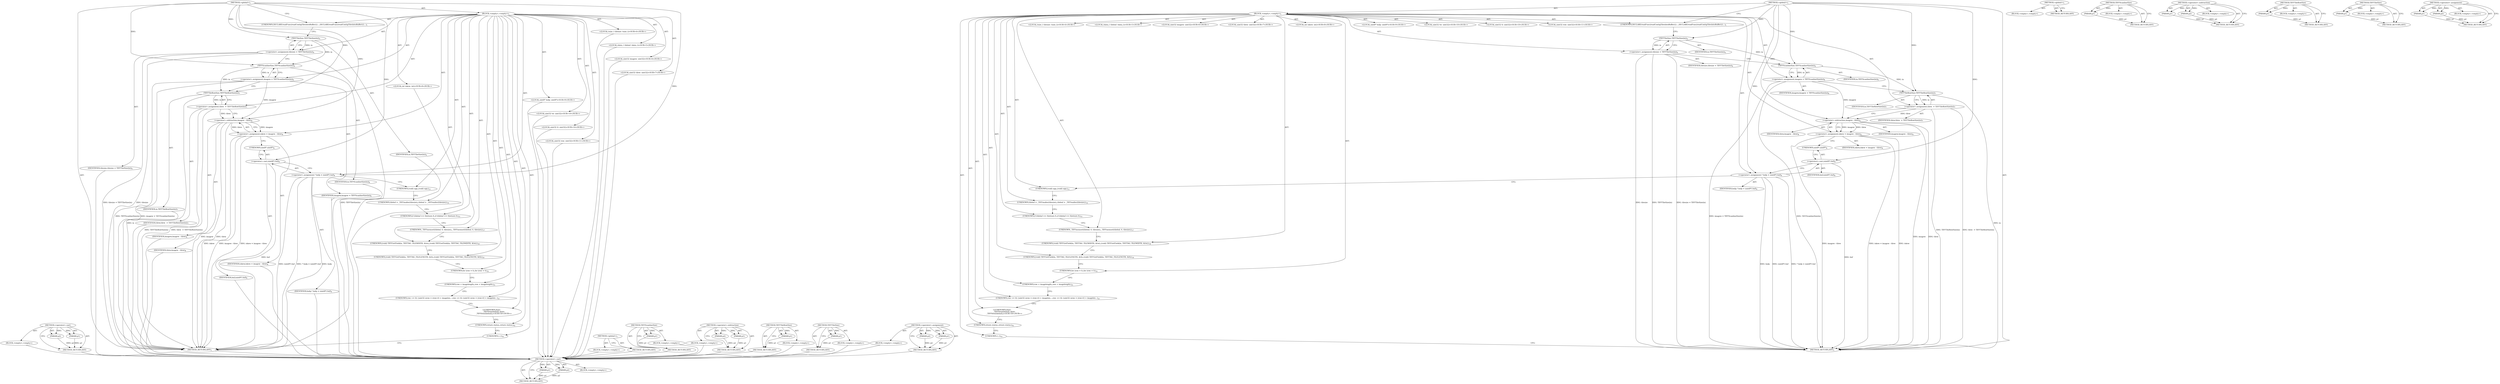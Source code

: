 digraph "&lt;operator&gt;.assignment" {
vulnerable_95 [label=<(METHOD,&lt;operator&gt;.cast)>];
vulnerable_96 [label=<(PARAM,p1)>];
vulnerable_97 [label=<(PARAM,p2)>];
vulnerable_98 [label=<(BLOCK,&lt;empty&gt;,&lt;empty&gt;)>];
vulnerable_99 [label=<(METHOD_RETURN,ANY)>];
vulnerable_6 [label=<(METHOD,&lt;global&gt;)<SUB>1</SUB>>];
vulnerable_7 [label=<(BLOCK,&lt;empty&gt;,&lt;empty&gt;)<SUB>1</SUB>>];
vulnerable_8 [label=<(UNKNOWN,DECLAREreadFunc(readContigTilesIntoBuffer)
{
	i...,DECLAREreadFunc(readContigTilesIntoBuffer)
{
	i...)<SUB>1</SUB>>];
vulnerable_9 [label="<(LOCAL,tsize_t tilesize: tsize_t)<SUB>4</SUB>>"];
vulnerable_10 [label=<(&lt;operator&gt;.assignment,tilesize = TIFFTileSize(in))<SUB>4</SUB>>];
vulnerable_11 [label=<(IDENTIFIER,tilesize,tilesize = TIFFTileSize(in))<SUB>4</SUB>>];
vulnerable_12 [label=<(TIFFTileSize,TIFFTileSize(in))<SUB>4</SUB>>];
vulnerable_13 [label=<(IDENTIFIER,in,TIFFTileSize(in))<SUB>4</SUB>>];
vulnerable_14 [label="<(LOCAL,tdata_t tilebuf: tdata_t)<SUB>5</SUB>>"];
vulnerable_15 [label="<(LOCAL,uint32 imagew: uint32)<SUB>6</SUB>>"];
vulnerable_16 [label=<(&lt;operator&gt;.assignment,imagew = TIFFScanlineSize(in))<SUB>6</SUB>>];
vulnerable_17 [label=<(IDENTIFIER,imagew,imagew = TIFFScanlineSize(in))<SUB>6</SUB>>];
vulnerable_18 [label=<(TIFFScanlineSize,TIFFScanlineSize(in))<SUB>6</SUB>>];
vulnerable_19 [label=<(IDENTIFIER,in,TIFFScanlineSize(in))<SUB>6</SUB>>];
vulnerable_20 [label="<(LOCAL,uint32 tilew: uint32)<SUB>7</SUB>>"];
vulnerable_21 [label=<(&lt;operator&gt;.assignment,tilew  = TIFFTileRowSize(in))<SUB>7</SUB>>];
vulnerable_22 [label=<(IDENTIFIER,tilew,tilew  = TIFFTileRowSize(in))<SUB>7</SUB>>];
vulnerable_23 [label=<(TIFFTileRowSize,TIFFTileRowSize(in))<SUB>7</SUB>>];
vulnerable_24 [label=<(IDENTIFIER,in,TIFFTileRowSize(in))<SUB>7</SUB>>];
vulnerable_25 [label="<(LOCAL,int iskew: int)<SUB>8</SUB>>"];
vulnerable_26 [label=<(&lt;operator&gt;.assignment,iskew = imagew - tilew)<SUB>8</SUB>>];
vulnerable_27 [label=<(IDENTIFIER,iskew,iskew = imagew - tilew)<SUB>8</SUB>>];
vulnerable_28 [label=<(&lt;operator&gt;.subtraction,imagew - tilew)<SUB>8</SUB>>];
vulnerable_29 [label=<(IDENTIFIER,imagew,imagew - tilew)<SUB>8</SUB>>];
vulnerable_30 [label=<(IDENTIFIER,tilew,imagew - tilew)<SUB>8</SUB>>];
vulnerable_31 [label="<(LOCAL,uint8* bufp: uint8*)<SUB>9</SUB>>"];
vulnerable_32 [label=<(&lt;operator&gt;.assignment,* bufp = (uint8*) buf)<SUB>9</SUB>>];
vulnerable_33 [label=<(IDENTIFIER,bufp,* bufp = (uint8*) buf)<SUB>9</SUB>>];
vulnerable_34 [label=<(&lt;operator&gt;.cast,(uint8*) buf)<SUB>9</SUB>>];
vulnerable_35 [label=<(UNKNOWN,uint8*,uint8*)<SUB>9</SUB>>];
vulnerable_36 [label=<(IDENTIFIER,buf,(uint8*) buf)<SUB>9</SUB>>];
vulnerable_37 [label="<(LOCAL,uint32 tw: uint32)<SUB>10</SUB>>"];
vulnerable_38 [label="<(LOCAL,uint32 tl: uint32)<SUB>10</SUB>>"];
vulnerable_39 [label="<(LOCAL,uint32 row: uint32)<SUB>11</SUB>>"];
vulnerable_40 [label=<(UNKNOWN,(void) spp;,(void) spp;)<SUB>13</SUB>>];
vulnerable_41 [label=<(UNKNOWN,tilebuf = _TIFFmalloc(tilesize);,tilebuf = _TIFFmalloc(tilesize);)<SUB>14</SUB>>];
vulnerable_42 [label=<(UNKNOWN,if (tilebuf == 0)
		return 0;,if (tilebuf == 0)
		return 0;)<SUB>15</SUB>>];
vulnerable_43 [label=<(UNKNOWN,_TIFFmemset(tilebuf, 0, tilesize);,_TIFFmemset(tilebuf, 0, tilesize);)<SUB>17</SUB>>];
vulnerable_44 [label=<(UNKNOWN,(void) TIFFGetField(in, TIFFTAG_TILEWIDTH, &amp;tw);,(void) TIFFGetField(in, TIFFTAG_TILEWIDTH, &amp;tw);)<SUB>18</SUB>>];
vulnerable_45 [label=<(UNKNOWN,(void) TIFFGetField(in, TIFFTAG_TILELENGTH, &amp;tl);,(void) TIFFGetField(in, TIFFTAG_TILELENGTH, &amp;tl);)<SUB>19</SUB>>];
vulnerable_46 [label=<(UNKNOWN,for (row = 0;,for (row = 0;)<SUB>21</SUB>>];
vulnerable_47 [label=<(UNKNOWN,row &lt; imagelength;,row &lt; imagelength;)<SUB>21</SUB>>];
vulnerable_48 [label=<(UNKNOWN,row += tl) {
		uint32 nrow = (row+tl &gt; imagelen...,row += tl) {
		uint32 nrow = (row+tl &gt; imagelen...)<SUB>21</SUB>>];
vulnerable_49 [label="<(UNKNOWN,done:
	_TIFFfree(tilebuf);,done:
	_TIFFfree(tilebuf);)<SUB>50</SUB>>"];
vulnerable_50 [label=<(UNKNOWN,return status;,return status;)<SUB>52</SUB>>];
vulnerable_51 [label=<(UNKNOWN,},})<SUB>53</SUB>>];
vulnerable_52 [label=<(METHOD_RETURN,ANY)<SUB>1</SUB>>];
vulnerable_67 [label=<(METHOD,&lt;global&gt;)<SUB>1</SUB>>];
vulnerable_68 [label=<(BLOCK,&lt;empty&gt;,&lt;empty&gt;)>];
vulnerable_69 [label=<(METHOD_RETURN,ANY)>];
vulnerable_82 [label=<(METHOD,TIFFScanlineSize)>];
vulnerable_83 [label=<(PARAM,p1)>];
vulnerable_84 [label=<(BLOCK,&lt;empty&gt;,&lt;empty&gt;)>];
vulnerable_85 [label=<(METHOD_RETURN,ANY)>];
vulnerable_90 [label=<(METHOD,&lt;operator&gt;.subtraction)>];
vulnerable_91 [label=<(PARAM,p1)>];
vulnerable_92 [label=<(PARAM,p2)>];
vulnerable_93 [label=<(BLOCK,&lt;empty&gt;,&lt;empty&gt;)>];
vulnerable_94 [label=<(METHOD_RETURN,ANY)>];
vulnerable_86 [label=<(METHOD,TIFFTileRowSize)>];
vulnerable_87 [label=<(PARAM,p1)>];
vulnerable_88 [label=<(BLOCK,&lt;empty&gt;,&lt;empty&gt;)>];
vulnerable_89 [label=<(METHOD_RETURN,ANY)>];
vulnerable_78 [label=<(METHOD,TIFFTileSize)>];
vulnerable_79 [label=<(PARAM,p1)>];
vulnerable_80 [label=<(BLOCK,&lt;empty&gt;,&lt;empty&gt;)>];
vulnerable_81 [label=<(METHOD_RETURN,ANY)>];
vulnerable_73 [label=<(METHOD,&lt;operator&gt;.assignment)>];
vulnerable_74 [label=<(PARAM,p1)>];
vulnerable_75 [label=<(PARAM,p2)>];
vulnerable_76 [label=<(BLOCK,&lt;empty&gt;,&lt;empty&gt;)>];
vulnerable_77 [label=<(METHOD_RETURN,ANY)>];
fixed_95 [label=<(METHOD,&lt;operator&gt;.cast)>];
fixed_96 [label=<(PARAM,p1)>];
fixed_97 [label=<(PARAM,p2)>];
fixed_98 [label=<(BLOCK,&lt;empty&gt;,&lt;empty&gt;)>];
fixed_99 [label=<(METHOD_RETURN,ANY)>];
fixed_6 [label=<(METHOD,&lt;global&gt;)<SUB>1</SUB>>];
fixed_7 [label=<(BLOCK,&lt;empty&gt;,&lt;empty&gt;)<SUB>1</SUB>>];
fixed_8 [label=<(UNKNOWN,DECLAREreadFunc(readContigTilesIntoBuffer)
{
	i...,DECLAREreadFunc(readContigTilesIntoBuffer)
{
	i...)<SUB>1</SUB>>];
fixed_9 [label="<(LOCAL,tsize_t tilesize: tsize_t)<SUB>4</SUB>>"];
fixed_10 [label=<(&lt;operator&gt;.assignment,tilesize = TIFFTileSize(in))<SUB>4</SUB>>];
fixed_11 [label=<(IDENTIFIER,tilesize,tilesize = TIFFTileSize(in))<SUB>4</SUB>>];
fixed_12 [label=<(TIFFTileSize,TIFFTileSize(in))<SUB>4</SUB>>];
fixed_13 [label=<(IDENTIFIER,in,TIFFTileSize(in))<SUB>4</SUB>>];
fixed_14 [label="<(LOCAL,tdata_t tilebuf: tdata_t)<SUB>5</SUB>>"];
fixed_15 [label="<(LOCAL,uint32 imagew: uint32)<SUB>6</SUB>>"];
fixed_16 [label=<(&lt;operator&gt;.assignment,imagew = TIFFScanlineSize(in))<SUB>6</SUB>>];
fixed_17 [label=<(IDENTIFIER,imagew,imagew = TIFFScanlineSize(in))<SUB>6</SUB>>];
fixed_18 [label=<(TIFFScanlineSize,TIFFScanlineSize(in))<SUB>6</SUB>>];
fixed_19 [label=<(IDENTIFIER,in,TIFFScanlineSize(in))<SUB>6</SUB>>];
fixed_20 [label="<(LOCAL,uint32 tilew: uint32)<SUB>7</SUB>>"];
fixed_21 [label=<(&lt;operator&gt;.assignment,tilew  = TIFFTileRowSize(in))<SUB>7</SUB>>];
fixed_22 [label=<(IDENTIFIER,tilew,tilew  = TIFFTileRowSize(in))<SUB>7</SUB>>];
fixed_23 [label=<(TIFFTileRowSize,TIFFTileRowSize(in))<SUB>7</SUB>>];
fixed_24 [label=<(IDENTIFIER,in,TIFFTileRowSize(in))<SUB>7</SUB>>];
fixed_25 [label="<(LOCAL,int iskew: int)<SUB>8</SUB>>"];
fixed_26 [label=<(&lt;operator&gt;.assignment,iskew = imagew - tilew)<SUB>8</SUB>>];
fixed_27 [label=<(IDENTIFIER,iskew,iskew = imagew - tilew)<SUB>8</SUB>>];
fixed_28 [label=<(&lt;operator&gt;.subtraction,imagew - tilew)<SUB>8</SUB>>];
fixed_29 [label=<(IDENTIFIER,imagew,imagew - tilew)<SUB>8</SUB>>];
fixed_30 [label=<(IDENTIFIER,tilew,imagew - tilew)<SUB>8</SUB>>];
fixed_31 [label="<(LOCAL,uint8* bufp: uint8*)<SUB>9</SUB>>"];
fixed_32 [label=<(&lt;operator&gt;.assignment,* bufp = (uint8*) buf)<SUB>9</SUB>>];
fixed_33 [label=<(IDENTIFIER,bufp,* bufp = (uint8*) buf)<SUB>9</SUB>>];
fixed_34 [label=<(&lt;operator&gt;.cast,(uint8*) buf)<SUB>9</SUB>>];
fixed_35 [label=<(UNKNOWN,uint8*,uint8*)<SUB>9</SUB>>];
fixed_36 [label=<(IDENTIFIER,buf,(uint8*) buf)<SUB>9</SUB>>];
fixed_37 [label="<(LOCAL,uint32 tw: uint32)<SUB>10</SUB>>"];
fixed_38 [label="<(LOCAL,uint32 tl: uint32)<SUB>10</SUB>>"];
fixed_39 [label="<(LOCAL,uint32 row: uint32)<SUB>11</SUB>>"];
fixed_40 [label=<(UNKNOWN,(void) spp;,(void) spp;)<SUB>13</SUB>>];
fixed_41 [label=<(UNKNOWN,tilebuf = _TIFFmalloc(tilesize);,tilebuf = _TIFFmalloc(tilesize);)<SUB>14</SUB>>];
fixed_42 [label=<(UNKNOWN,if (tilebuf == 0)
		return 0;,if (tilebuf == 0)
		return 0;)<SUB>15</SUB>>];
fixed_43 [label=<(UNKNOWN,_TIFFmemset(tilebuf, 0, tilesize);,_TIFFmemset(tilebuf, 0, tilesize);)<SUB>17</SUB>>];
fixed_44 [label=<(UNKNOWN,(void) TIFFGetField(in, TIFFTAG_TILEWIDTH, &amp;tw);,(void) TIFFGetField(in, TIFFTAG_TILEWIDTH, &amp;tw);)<SUB>18</SUB>>];
fixed_45 [label=<(UNKNOWN,(void) TIFFGetField(in, TIFFTAG_TILELENGTH, &amp;tl);,(void) TIFFGetField(in, TIFFTAG_TILELENGTH, &amp;tl);)<SUB>19</SUB>>];
fixed_46 [label=<(UNKNOWN,for (row = 0;,for (row = 0;)<SUB>21</SUB>>];
fixed_47 [label=<(UNKNOWN,row &lt; imagelength;,row &lt; imagelength;)<SUB>21</SUB>>];
fixed_48 [label=<(UNKNOWN,row += tl) {
		uint32 nrow = (row+tl &gt; imagelen...,row += tl) {
		uint32 nrow = (row+tl &gt; imagelen...)<SUB>21</SUB>>];
fixed_49 [label="<(UNKNOWN,done:
	_TIFFfree(tilebuf);,done:
	_TIFFfree(tilebuf);)<SUB>50</SUB>>"];
fixed_50 [label=<(UNKNOWN,return status;,return status;)<SUB>52</SUB>>];
fixed_51 [label=<(UNKNOWN,},})<SUB>53</SUB>>];
fixed_52 [label=<(METHOD_RETURN,ANY)<SUB>1</SUB>>];
fixed_67 [label=<(METHOD,&lt;global&gt;)<SUB>1</SUB>>];
fixed_68 [label=<(BLOCK,&lt;empty&gt;,&lt;empty&gt;)>];
fixed_69 [label=<(METHOD_RETURN,ANY)>];
fixed_82 [label=<(METHOD,TIFFScanlineSize)>];
fixed_83 [label=<(PARAM,p1)>];
fixed_84 [label=<(BLOCK,&lt;empty&gt;,&lt;empty&gt;)>];
fixed_85 [label=<(METHOD_RETURN,ANY)>];
fixed_90 [label=<(METHOD,&lt;operator&gt;.subtraction)>];
fixed_91 [label=<(PARAM,p1)>];
fixed_92 [label=<(PARAM,p2)>];
fixed_93 [label=<(BLOCK,&lt;empty&gt;,&lt;empty&gt;)>];
fixed_94 [label=<(METHOD_RETURN,ANY)>];
fixed_86 [label=<(METHOD,TIFFTileRowSize)>];
fixed_87 [label=<(PARAM,p1)>];
fixed_88 [label=<(BLOCK,&lt;empty&gt;,&lt;empty&gt;)>];
fixed_89 [label=<(METHOD_RETURN,ANY)>];
fixed_78 [label=<(METHOD,TIFFTileSize)>];
fixed_79 [label=<(PARAM,p1)>];
fixed_80 [label=<(BLOCK,&lt;empty&gt;,&lt;empty&gt;)>];
fixed_81 [label=<(METHOD_RETURN,ANY)>];
fixed_73 [label=<(METHOD,&lt;operator&gt;.assignment)>];
fixed_74 [label=<(PARAM,p1)>];
fixed_75 [label=<(PARAM,p2)>];
fixed_76 [label=<(BLOCK,&lt;empty&gt;,&lt;empty&gt;)>];
fixed_77 [label=<(METHOD_RETURN,ANY)>];
vulnerable_95 -> vulnerable_96  [key=0, label="AST: "];
vulnerable_95 -> vulnerable_96  [key=1, label="DDG: "];
vulnerable_95 -> vulnerable_98  [key=0, label="AST: "];
vulnerable_95 -> vulnerable_97  [key=0, label="AST: "];
vulnerable_95 -> vulnerable_97  [key=1, label="DDG: "];
vulnerable_95 -> vulnerable_99  [key=0, label="AST: "];
vulnerable_95 -> vulnerable_99  [key=1, label="CFG: "];
vulnerable_96 -> vulnerable_99  [key=0, label="DDG: p1"];
vulnerable_97 -> vulnerable_99  [key=0, label="DDG: p2"];
vulnerable_98 -> fixed_95  [key=0];
vulnerable_99 -> fixed_95  [key=0];
vulnerable_6 -> vulnerable_7  [key=0, label="AST: "];
vulnerable_6 -> vulnerable_52  [key=0, label="AST: "];
vulnerable_6 -> vulnerable_8  [key=0, label="CFG: "];
vulnerable_6 -> vulnerable_32  [key=0, label="DDG: "];
vulnerable_6 -> vulnerable_12  [key=0, label="DDG: "];
vulnerable_6 -> vulnerable_18  [key=0, label="DDG: "];
vulnerable_6 -> vulnerable_23  [key=0, label="DDG: "];
vulnerable_6 -> vulnerable_28  [key=0, label="DDG: "];
vulnerable_6 -> vulnerable_34  [key=0, label="DDG: "];
vulnerable_7 -> vulnerable_8  [key=0, label="AST: "];
vulnerable_7 -> vulnerable_9  [key=0, label="AST: "];
vulnerable_7 -> vulnerable_10  [key=0, label="AST: "];
vulnerable_7 -> vulnerable_14  [key=0, label="AST: "];
vulnerable_7 -> vulnerable_15  [key=0, label="AST: "];
vulnerable_7 -> vulnerable_16  [key=0, label="AST: "];
vulnerable_7 -> vulnerable_20  [key=0, label="AST: "];
vulnerable_7 -> vulnerable_21  [key=0, label="AST: "];
vulnerable_7 -> vulnerable_25  [key=0, label="AST: "];
vulnerable_7 -> vulnerable_26  [key=0, label="AST: "];
vulnerable_7 -> vulnerable_31  [key=0, label="AST: "];
vulnerable_7 -> vulnerable_32  [key=0, label="AST: "];
vulnerable_7 -> vulnerable_37  [key=0, label="AST: "];
vulnerable_7 -> vulnerable_38  [key=0, label="AST: "];
vulnerable_7 -> vulnerable_39  [key=0, label="AST: "];
vulnerable_7 -> vulnerable_40  [key=0, label="AST: "];
vulnerable_7 -> vulnerable_41  [key=0, label="AST: "];
vulnerable_7 -> vulnerable_42  [key=0, label="AST: "];
vulnerable_7 -> vulnerable_43  [key=0, label="AST: "];
vulnerable_7 -> vulnerable_44  [key=0, label="AST: "];
vulnerable_7 -> vulnerable_45  [key=0, label="AST: "];
vulnerable_7 -> vulnerable_46  [key=0, label="AST: "];
vulnerable_7 -> vulnerable_47  [key=0, label="AST: "];
vulnerable_7 -> vulnerable_48  [key=0, label="AST: "];
vulnerable_7 -> vulnerable_49  [key=0, label="AST: "];
vulnerable_7 -> vulnerable_50  [key=0, label="AST: "];
vulnerable_7 -> vulnerable_51  [key=0, label="AST: "];
vulnerable_8 -> vulnerable_12  [key=0, label="CFG: "];
vulnerable_9 -> fixed_95  [key=0];
vulnerable_10 -> vulnerable_11  [key=0, label="AST: "];
vulnerable_10 -> vulnerable_12  [key=0, label="AST: "];
vulnerable_10 -> vulnerable_18  [key=0, label="CFG: "];
vulnerable_10 -> vulnerable_52  [key=0, label="DDG: tilesize"];
vulnerable_10 -> vulnerable_52  [key=1, label="DDG: TIFFTileSize(in)"];
vulnerable_10 -> vulnerable_52  [key=2, label="DDG: tilesize = TIFFTileSize(in)"];
vulnerable_11 -> fixed_95  [key=0];
vulnerable_12 -> vulnerable_13  [key=0, label="AST: "];
vulnerable_12 -> vulnerable_10  [key=0, label="CFG: "];
vulnerable_12 -> vulnerable_10  [key=1, label="DDG: in"];
vulnerable_12 -> vulnerable_18  [key=0, label="DDG: in"];
vulnerable_13 -> fixed_95  [key=0];
vulnerable_14 -> fixed_95  [key=0];
vulnerable_15 -> fixed_95  [key=0];
vulnerable_16 -> vulnerable_17  [key=0, label="AST: "];
vulnerable_16 -> vulnerable_18  [key=0, label="AST: "];
vulnerable_16 -> vulnerable_23  [key=0, label="CFG: "];
vulnerable_16 -> vulnerable_52  [key=0, label="DDG: TIFFScanlineSize(in)"];
vulnerable_16 -> vulnerable_52  [key=1, label="DDG: imagew = TIFFScanlineSize(in)"];
vulnerable_16 -> vulnerable_28  [key=0, label="DDG: imagew"];
vulnerable_17 -> fixed_95  [key=0];
vulnerable_18 -> vulnerable_19  [key=0, label="AST: "];
vulnerable_18 -> vulnerable_16  [key=0, label="CFG: "];
vulnerable_18 -> vulnerable_16  [key=1, label="DDG: in"];
vulnerable_18 -> vulnerable_23  [key=0, label="DDG: in"];
vulnerable_19 -> fixed_95  [key=0];
vulnerable_20 -> fixed_95  [key=0];
vulnerable_21 -> vulnerable_22  [key=0, label="AST: "];
vulnerable_21 -> vulnerable_23  [key=0, label="AST: "];
vulnerable_21 -> vulnerable_28  [key=0, label="CFG: "];
vulnerable_21 -> vulnerable_28  [key=1, label="DDG: tilew"];
vulnerable_21 -> vulnerable_52  [key=0, label="DDG: TIFFTileRowSize(in)"];
vulnerable_21 -> vulnerable_52  [key=1, label="DDG: tilew  = TIFFTileRowSize(in)"];
vulnerable_22 -> fixed_95  [key=0];
vulnerable_23 -> vulnerable_24  [key=0, label="AST: "];
vulnerable_23 -> vulnerable_21  [key=0, label="CFG: "];
vulnerable_23 -> vulnerable_21  [key=1, label="DDG: in"];
vulnerable_23 -> vulnerable_52  [key=0, label="DDG: in"];
vulnerable_24 -> fixed_95  [key=0];
vulnerable_25 -> fixed_95  [key=0];
vulnerable_26 -> vulnerable_27  [key=0, label="AST: "];
vulnerable_26 -> vulnerable_28  [key=0, label="AST: "];
vulnerable_26 -> vulnerable_35  [key=0, label="CFG: "];
vulnerable_26 -> vulnerable_52  [key=0, label="DDG: iskew"];
vulnerable_26 -> vulnerable_52  [key=1, label="DDG: imagew - tilew"];
vulnerable_26 -> vulnerable_52  [key=2, label="DDG: iskew = imagew - tilew"];
vulnerable_27 -> fixed_95  [key=0];
vulnerable_28 -> vulnerable_29  [key=0, label="AST: "];
vulnerable_28 -> vulnerable_30  [key=0, label="AST: "];
vulnerable_28 -> vulnerable_26  [key=0, label="CFG: "];
vulnerable_28 -> vulnerable_26  [key=1, label="DDG: imagew"];
vulnerable_28 -> vulnerable_26  [key=2, label="DDG: tilew"];
vulnerable_28 -> vulnerable_52  [key=0, label="DDG: imagew"];
vulnerable_28 -> vulnerable_52  [key=1, label="DDG: tilew"];
vulnerable_29 -> fixed_95  [key=0];
vulnerable_30 -> fixed_95  [key=0];
vulnerable_31 -> fixed_95  [key=0];
vulnerable_32 -> vulnerable_33  [key=0, label="AST: "];
vulnerable_32 -> vulnerable_34  [key=0, label="AST: "];
vulnerable_32 -> vulnerable_40  [key=0, label="CFG: "];
vulnerable_32 -> vulnerable_52  [key=0, label="DDG: bufp"];
vulnerable_32 -> vulnerable_52  [key=1, label="DDG: (uint8*) buf"];
vulnerable_32 -> vulnerable_52  [key=2, label="DDG: * bufp = (uint8*) buf"];
vulnerable_33 -> fixed_95  [key=0];
vulnerable_34 -> vulnerable_35  [key=0, label="AST: "];
vulnerable_34 -> vulnerable_36  [key=0, label="AST: "];
vulnerable_34 -> vulnerable_32  [key=0, label="CFG: "];
vulnerable_34 -> vulnerable_52  [key=0, label="DDG: buf"];
vulnerable_35 -> vulnerable_34  [key=0, label="CFG: "];
vulnerable_36 -> fixed_95  [key=0];
vulnerable_37 -> fixed_95  [key=0];
vulnerable_38 -> fixed_95  [key=0];
vulnerable_39 -> fixed_95  [key=0];
vulnerable_40 -> vulnerable_41  [key=0, label="CFG: "];
vulnerable_41 -> vulnerable_42  [key=0, label="CFG: "];
vulnerable_42 -> vulnerable_43  [key=0, label="CFG: "];
vulnerable_43 -> vulnerable_44  [key=0, label="CFG: "];
vulnerable_44 -> vulnerable_45  [key=0, label="CFG: "];
vulnerable_45 -> vulnerable_46  [key=0, label="CFG: "];
vulnerable_46 -> vulnerable_47  [key=0, label="CFG: "];
vulnerable_47 -> vulnerable_48  [key=0, label="CFG: "];
vulnerable_48 -> vulnerable_49  [key=0, label="CFG: "];
vulnerable_49 -> vulnerable_50  [key=0, label="CFG: "];
vulnerable_50 -> vulnerable_51  [key=0, label="CFG: "];
vulnerable_51 -> vulnerable_52  [key=0, label="CFG: "];
vulnerable_52 -> fixed_95  [key=0];
vulnerable_67 -> vulnerable_68  [key=0, label="AST: "];
vulnerable_67 -> vulnerable_69  [key=0, label="AST: "];
vulnerable_67 -> vulnerable_69  [key=1, label="CFG: "];
vulnerable_68 -> fixed_95  [key=0];
vulnerable_69 -> fixed_95  [key=0];
vulnerable_82 -> vulnerable_83  [key=0, label="AST: "];
vulnerable_82 -> vulnerable_83  [key=1, label="DDG: "];
vulnerable_82 -> vulnerable_84  [key=0, label="AST: "];
vulnerable_82 -> vulnerable_85  [key=0, label="AST: "];
vulnerable_82 -> vulnerable_85  [key=1, label="CFG: "];
vulnerable_83 -> vulnerable_85  [key=0, label="DDG: p1"];
vulnerable_84 -> fixed_95  [key=0];
vulnerable_85 -> fixed_95  [key=0];
vulnerable_90 -> vulnerable_91  [key=0, label="AST: "];
vulnerable_90 -> vulnerable_91  [key=1, label="DDG: "];
vulnerable_90 -> vulnerable_93  [key=0, label="AST: "];
vulnerable_90 -> vulnerable_92  [key=0, label="AST: "];
vulnerable_90 -> vulnerable_92  [key=1, label="DDG: "];
vulnerable_90 -> vulnerable_94  [key=0, label="AST: "];
vulnerable_90 -> vulnerable_94  [key=1, label="CFG: "];
vulnerable_91 -> vulnerable_94  [key=0, label="DDG: p1"];
vulnerable_92 -> vulnerable_94  [key=0, label="DDG: p2"];
vulnerable_93 -> fixed_95  [key=0];
vulnerable_94 -> fixed_95  [key=0];
vulnerable_86 -> vulnerable_87  [key=0, label="AST: "];
vulnerable_86 -> vulnerable_87  [key=1, label="DDG: "];
vulnerable_86 -> vulnerable_88  [key=0, label="AST: "];
vulnerable_86 -> vulnerable_89  [key=0, label="AST: "];
vulnerable_86 -> vulnerable_89  [key=1, label="CFG: "];
vulnerable_87 -> vulnerable_89  [key=0, label="DDG: p1"];
vulnerable_88 -> fixed_95  [key=0];
vulnerable_89 -> fixed_95  [key=0];
vulnerable_78 -> vulnerable_79  [key=0, label="AST: "];
vulnerable_78 -> vulnerable_79  [key=1, label="DDG: "];
vulnerable_78 -> vulnerable_80  [key=0, label="AST: "];
vulnerable_78 -> vulnerable_81  [key=0, label="AST: "];
vulnerable_78 -> vulnerable_81  [key=1, label="CFG: "];
vulnerable_79 -> vulnerable_81  [key=0, label="DDG: p1"];
vulnerable_80 -> fixed_95  [key=0];
vulnerable_81 -> fixed_95  [key=0];
vulnerable_73 -> vulnerable_74  [key=0, label="AST: "];
vulnerable_73 -> vulnerable_74  [key=1, label="DDG: "];
vulnerable_73 -> vulnerable_76  [key=0, label="AST: "];
vulnerable_73 -> vulnerable_75  [key=0, label="AST: "];
vulnerable_73 -> vulnerable_75  [key=1, label="DDG: "];
vulnerable_73 -> vulnerable_77  [key=0, label="AST: "];
vulnerable_73 -> vulnerable_77  [key=1, label="CFG: "];
vulnerable_74 -> vulnerable_77  [key=0, label="DDG: p1"];
vulnerable_75 -> vulnerable_77  [key=0, label="DDG: p2"];
vulnerable_76 -> fixed_95  [key=0];
vulnerable_77 -> fixed_95  [key=0];
fixed_95 -> fixed_96  [key=0, label="AST: "];
fixed_95 -> fixed_96  [key=1, label="DDG: "];
fixed_95 -> fixed_98  [key=0, label="AST: "];
fixed_95 -> fixed_97  [key=0, label="AST: "];
fixed_95 -> fixed_97  [key=1, label="DDG: "];
fixed_95 -> fixed_99  [key=0, label="AST: "];
fixed_95 -> fixed_99  [key=1, label="CFG: "];
fixed_96 -> fixed_99  [key=0, label="DDG: p1"];
fixed_97 -> fixed_99  [key=0, label="DDG: p2"];
fixed_6 -> fixed_7  [key=0, label="AST: "];
fixed_6 -> fixed_52  [key=0, label="AST: "];
fixed_6 -> fixed_8  [key=0, label="CFG: "];
fixed_6 -> fixed_32  [key=0, label="DDG: "];
fixed_6 -> fixed_12  [key=0, label="DDG: "];
fixed_6 -> fixed_18  [key=0, label="DDG: "];
fixed_6 -> fixed_23  [key=0, label="DDG: "];
fixed_6 -> fixed_28  [key=0, label="DDG: "];
fixed_6 -> fixed_34  [key=0, label="DDG: "];
fixed_7 -> fixed_8  [key=0, label="AST: "];
fixed_7 -> fixed_9  [key=0, label="AST: "];
fixed_7 -> fixed_10  [key=0, label="AST: "];
fixed_7 -> fixed_14  [key=0, label="AST: "];
fixed_7 -> fixed_15  [key=0, label="AST: "];
fixed_7 -> fixed_16  [key=0, label="AST: "];
fixed_7 -> fixed_20  [key=0, label="AST: "];
fixed_7 -> fixed_21  [key=0, label="AST: "];
fixed_7 -> fixed_25  [key=0, label="AST: "];
fixed_7 -> fixed_26  [key=0, label="AST: "];
fixed_7 -> fixed_31  [key=0, label="AST: "];
fixed_7 -> fixed_32  [key=0, label="AST: "];
fixed_7 -> fixed_37  [key=0, label="AST: "];
fixed_7 -> fixed_38  [key=0, label="AST: "];
fixed_7 -> fixed_39  [key=0, label="AST: "];
fixed_7 -> fixed_40  [key=0, label="AST: "];
fixed_7 -> fixed_41  [key=0, label="AST: "];
fixed_7 -> fixed_42  [key=0, label="AST: "];
fixed_7 -> fixed_43  [key=0, label="AST: "];
fixed_7 -> fixed_44  [key=0, label="AST: "];
fixed_7 -> fixed_45  [key=0, label="AST: "];
fixed_7 -> fixed_46  [key=0, label="AST: "];
fixed_7 -> fixed_47  [key=0, label="AST: "];
fixed_7 -> fixed_48  [key=0, label="AST: "];
fixed_7 -> fixed_49  [key=0, label="AST: "];
fixed_7 -> fixed_50  [key=0, label="AST: "];
fixed_7 -> fixed_51  [key=0, label="AST: "];
fixed_8 -> fixed_12  [key=0, label="CFG: "];
fixed_10 -> fixed_11  [key=0, label="AST: "];
fixed_10 -> fixed_12  [key=0, label="AST: "];
fixed_10 -> fixed_18  [key=0, label="CFG: "];
fixed_10 -> fixed_52  [key=0, label="DDG: tilesize"];
fixed_10 -> fixed_52  [key=1, label="DDG: TIFFTileSize(in)"];
fixed_10 -> fixed_52  [key=2, label="DDG: tilesize = TIFFTileSize(in)"];
fixed_12 -> fixed_13  [key=0, label="AST: "];
fixed_12 -> fixed_10  [key=0, label="CFG: "];
fixed_12 -> fixed_10  [key=1, label="DDG: in"];
fixed_12 -> fixed_18  [key=0, label="DDG: in"];
fixed_16 -> fixed_17  [key=0, label="AST: "];
fixed_16 -> fixed_18  [key=0, label="AST: "];
fixed_16 -> fixed_23  [key=0, label="CFG: "];
fixed_16 -> fixed_52  [key=0, label="DDG: TIFFScanlineSize(in)"];
fixed_16 -> fixed_52  [key=1, label="DDG: imagew = TIFFScanlineSize(in)"];
fixed_16 -> fixed_28  [key=0, label="DDG: imagew"];
fixed_18 -> fixed_19  [key=0, label="AST: "];
fixed_18 -> fixed_16  [key=0, label="CFG: "];
fixed_18 -> fixed_16  [key=1, label="DDG: in"];
fixed_18 -> fixed_23  [key=0, label="DDG: in"];
fixed_21 -> fixed_22  [key=0, label="AST: "];
fixed_21 -> fixed_23  [key=0, label="AST: "];
fixed_21 -> fixed_28  [key=0, label="CFG: "];
fixed_21 -> fixed_28  [key=1, label="DDG: tilew"];
fixed_21 -> fixed_52  [key=0, label="DDG: TIFFTileRowSize(in)"];
fixed_21 -> fixed_52  [key=1, label="DDG: tilew  = TIFFTileRowSize(in)"];
fixed_23 -> fixed_24  [key=0, label="AST: "];
fixed_23 -> fixed_21  [key=0, label="CFG: "];
fixed_23 -> fixed_21  [key=1, label="DDG: in"];
fixed_23 -> fixed_52  [key=0, label="DDG: in"];
fixed_26 -> fixed_27  [key=0, label="AST: "];
fixed_26 -> fixed_28  [key=0, label="AST: "];
fixed_26 -> fixed_35  [key=0, label="CFG: "];
fixed_26 -> fixed_52  [key=0, label="DDG: iskew"];
fixed_26 -> fixed_52  [key=1, label="DDG: imagew - tilew"];
fixed_26 -> fixed_52  [key=2, label="DDG: iskew = imagew - tilew"];
fixed_28 -> fixed_29  [key=0, label="AST: "];
fixed_28 -> fixed_30  [key=0, label="AST: "];
fixed_28 -> fixed_26  [key=0, label="CFG: "];
fixed_28 -> fixed_26  [key=1, label="DDG: imagew"];
fixed_28 -> fixed_26  [key=2, label="DDG: tilew"];
fixed_28 -> fixed_52  [key=0, label="DDG: imagew"];
fixed_28 -> fixed_52  [key=1, label="DDG: tilew"];
fixed_32 -> fixed_33  [key=0, label="AST: "];
fixed_32 -> fixed_34  [key=0, label="AST: "];
fixed_32 -> fixed_40  [key=0, label="CFG: "];
fixed_32 -> fixed_52  [key=0, label="DDG: bufp"];
fixed_32 -> fixed_52  [key=1, label="DDG: (uint8*) buf"];
fixed_32 -> fixed_52  [key=2, label="DDG: * bufp = (uint8*) buf"];
fixed_34 -> fixed_35  [key=0, label="AST: "];
fixed_34 -> fixed_36  [key=0, label="AST: "];
fixed_34 -> fixed_32  [key=0, label="CFG: "];
fixed_34 -> fixed_52  [key=0, label="DDG: buf"];
fixed_35 -> fixed_34  [key=0, label="CFG: "];
fixed_40 -> fixed_41  [key=0, label="CFG: "];
fixed_41 -> fixed_42  [key=0, label="CFG: "];
fixed_42 -> fixed_43  [key=0, label="CFG: "];
fixed_43 -> fixed_44  [key=0, label="CFG: "];
fixed_44 -> fixed_45  [key=0, label="CFG: "];
fixed_45 -> fixed_46  [key=0, label="CFG: "];
fixed_46 -> fixed_47  [key=0, label="CFG: "];
fixed_47 -> fixed_48  [key=0, label="CFG: "];
fixed_48 -> fixed_49  [key=0, label="CFG: "];
fixed_49 -> fixed_50  [key=0, label="CFG: "];
fixed_50 -> fixed_51  [key=0, label="CFG: "];
fixed_51 -> fixed_52  [key=0, label="CFG: "];
fixed_67 -> fixed_68  [key=0, label="AST: "];
fixed_67 -> fixed_69  [key=0, label="AST: "];
fixed_67 -> fixed_69  [key=1, label="CFG: "];
fixed_82 -> fixed_83  [key=0, label="AST: "];
fixed_82 -> fixed_83  [key=1, label="DDG: "];
fixed_82 -> fixed_84  [key=0, label="AST: "];
fixed_82 -> fixed_85  [key=0, label="AST: "];
fixed_82 -> fixed_85  [key=1, label="CFG: "];
fixed_83 -> fixed_85  [key=0, label="DDG: p1"];
fixed_90 -> fixed_91  [key=0, label="AST: "];
fixed_90 -> fixed_91  [key=1, label="DDG: "];
fixed_90 -> fixed_93  [key=0, label="AST: "];
fixed_90 -> fixed_92  [key=0, label="AST: "];
fixed_90 -> fixed_92  [key=1, label="DDG: "];
fixed_90 -> fixed_94  [key=0, label="AST: "];
fixed_90 -> fixed_94  [key=1, label="CFG: "];
fixed_91 -> fixed_94  [key=0, label="DDG: p1"];
fixed_92 -> fixed_94  [key=0, label="DDG: p2"];
fixed_86 -> fixed_87  [key=0, label="AST: "];
fixed_86 -> fixed_87  [key=1, label="DDG: "];
fixed_86 -> fixed_88  [key=0, label="AST: "];
fixed_86 -> fixed_89  [key=0, label="AST: "];
fixed_86 -> fixed_89  [key=1, label="CFG: "];
fixed_87 -> fixed_89  [key=0, label="DDG: p1"];
fixed_78 -> fixed_79  [key=0, label="AST: "];
fixed_78 -> fixed_79  [key=1, label="DDG: "];
fixed_78 -> fixed_80  [key=0, label="AST: "];
fixed_78 -> fixed_81  [key=0, label="AST: "];
fixed_78 -> fixed_81  [key=1, label="CFG: "];
fixed_79 -> fixed_81  [key=0, label="DDG: p1"];
fixed_73 -> fixed_74  [key=0, label="AST: "];
fixed_73 -> fixed_74  [key=1, label="DDG: "];
fixed_73 -> fixed_76  [key=0, label="AST: "];
fixed_73 -> fixed_75  [key=0, label="AST: "];
fixed_73 -> fixed_75  [key=1, label="DDG: "];
fixed_73 -> fixed_77  [key=0, label="AST: "];
fixed_73 -> fixed_77  [key=1, label="CFG: "];
fixed_74 -> fixed_77  [key=0, label="DDG: p1"];
fixed_75 -> fixed_77  [key=0, label="DDG: p2"];
}
